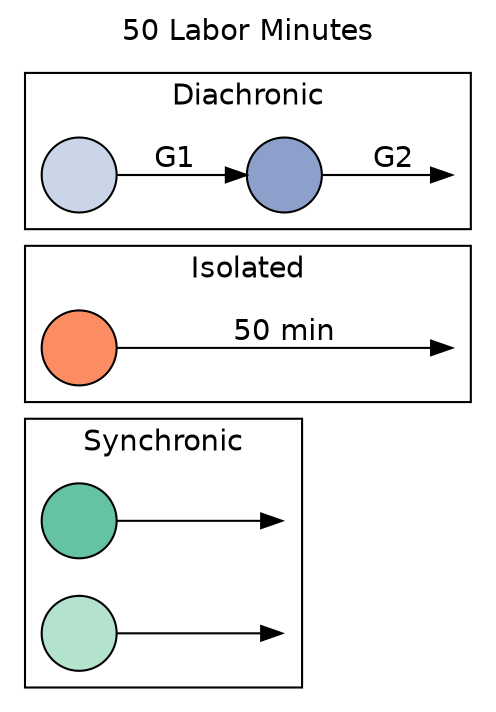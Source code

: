digraph {
  rankdir=LR;
  label="50 Labor Minutes";
  labelloc=t;
  fontname=helvetica;
  // bgcolor=transparent;

  node[fontname=Helvetica; label=""; style=filled];
  edge[fontname=Helvetica];

  // Set cluster order (top to bottom) by initializing
  // nodes in each cluster starting from bottom to top
  s1, solo, d1;

  // Shapes are projects
  d1, d2, solo, s1, s2[shape=circle];

  // Colors are people
  s1[fillcolor="#66C2A5"];
  s2[fillcolor="#b3e2cd"];
  d1[fillcolor="#cbd5e8"];
  d2[fillcolor="#8DA0CB"];
  solo[fillcolor="#FC8D62"]

  // Invisible last nodes
  dinv1, soloinv1, sinv1, sinv2[style=invis, width=0];

  subgraph cluster1 {
    label="Diachronic";
    d1 -> d2[label="G1"]
    d2 -> dinv1[label="G2"];
  }

  subgraph cluster2 {
    label="Isolated";
    solo -> soloinv1[minlen=2 label="50 min"];
  }

  subgraph cluster3 {
    label="Synchronic";
    s1 -> sinv1;
    s2 -> sinv2;
  }

}
